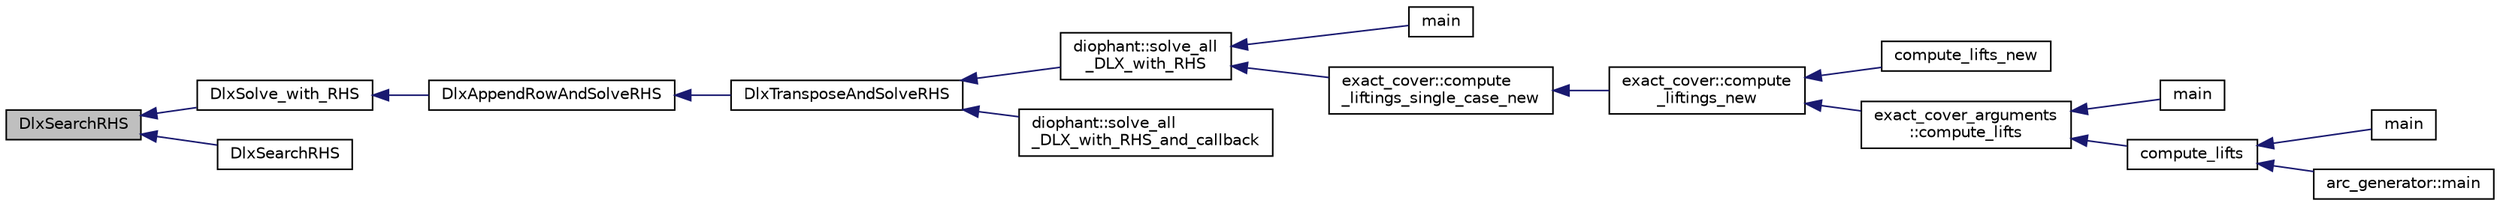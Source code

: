 digraph "DlxSearchRHS"
{
  edge [fontname="Helvetica",fontsize="10",labelfontname="Helvetica",labelfontsize="10"];
  node [fontname="Helvetica",fontsize="10",shape=record];
  rankdir="LR";
  Node338 [label="DlxSearchRHS",height=0.2,width=0.4,color="black", fillcolor="grey75", style="filled", fontcolor="black"];
  Node338 -> Node339 [dir="back",color="midnightblue",fontsize="10",style="solid",fontname="Helvetica"];
  Node339 [label="DlxSolve_with_RHS",height=0.2,width=0.4,color="black", fillcolor="white", style="filled",URL="$da/dd4/solvers_8h.html#aec13478e5d66be625ce3d4683e338d18"];
  Node339 -> Node340 [dir="back",color="midnightblue",fontsize="10",style="solid",fontname="Helvetica"];
  Node340 [label="DlxAppendRowAndSolveRHS",height=0.2,width=0.4,color="black", fillcolor="white", style="filled",URL="$da/dd4/solvers_8h.html#a799f4f346746fa1a5cc1367db9495f20"];
  Node340 -> Node341 [dir="back",color="midnightblue",fontsize="10",style="solid",fontname="Helvetica"];
  Node341 [label="DlxTransposeAndSolveRHS",height=0.2,width=0.4,color="black", fillcolor="white", style="filled",URL="$da/dd4/solvers_8h.html#ae4b7ea72e7db2005606be60f7fd70b94"];
  Node341 -> Node342 [dir="back",color="midnightblue",fontsize="10",style="solid",fontname="Helvetica"];
  Node342 [label="diophant::solve_all\l_DLX_with_RHS",height=0.2,width=0.4,color="black", fillcolor="white", style="filled",URL="$d7/d9c/classdiophant.html#a6423b067628b3caa1a6d2063ee803fac"];
  Node342 -> Node343 [dir="back",color="midnightblue",fontsize="10",style="solid",fontname="Helvetica"];
  Node343 [label="main",height=0.2,width=0.4,color="black", fillcolor="white", style="filled",URL="$dc/dbc/solve__diophant_8_c.html#a3c04138a5bfe5d72780bb7e82a18e627"];
  Node342 -> Node344 [dir="back",color="midnightblue",fontsize="10",style="solid",fontname="Helvetica"];
  Node344 [label="exact_cover::compute\l_liftings_single_case_new",height=0.2,width=0.4,color="black", fillcolor="white", style="filled",URL="$df/d94/classexact__cover.html#ab111dd375f84d6f60ec7edeb2b18523e"];
  Node344 -> Node345 [dir="back",color="midnightblue",fontsize="10",style="solid",fontname="Helvetica"];
  Node345 [label="exact_cover::compute\l_liftings_new",height=0.2,width=0.4,color="black", fillcolor="white", style="filled",URL="$df/d94/classexact__cover.html#a1438b5e280f85abcabeb7f68eeabb72b"];
  Node345 -> Node346 [dir="back",color="midnightblue",fontsize="10",style="solid",fontname="Helvetica"];
  Node346 [label="compute_lifts_new",height=0.2,width=0.4,color="black", fillcolor="white", style="filled",URL="$d0/d76/tl__algebra__and__number__theory_8h.html#a7572cd3732ca8df324632282e9002dc4"];
  Node345 -> Node347 [dir="back",color="midnightblue",fontsize="10",style="solid",fontname="Helvetica"];
  Node347 [label="exact_cover_arguments\l::compute_lifts",height=0.2,width=0.4,color="black", fillcolor="white", style="filled",URL="$d3/dae/classexact__cover__arguments.html#ab0cdb09a17201c89aa9f83bd511dbbf7"];
  Node347 -> Node348 [dir="back",color="midnightblue",fontsize="10",style="solid",fontname="Helvetica"];
  Node348 [label="main",height=0.2,width=0.4,color="black", fillcolor="white", style="filled",URL="$dc/df8/spread__classify_8_c.html#a217dbf8b442f20279ea00b898af96f52"];
  Node347 -> Node349 [dir="back",color="midnightblue",fontsize="10",style="solid",fontname="Helvetica"];
  Node349 [label="compute_lifts",height=0.2,width=0.4,color="black", fillcolor="white", style="filled",URL="$d0/d76/tl__algebra__and__number__theory_8h.html#a82fe3b66a6f9d9075eb8847d7bfe556b"];
  Node349 -> Node350 [dir="back",color="midnightblue",fontsize="10",style="solid",fontname="Helvetica"];
  Node350 [label="main",height=0.2,width=0.4,color="black", fillcolor="white", style="filled",URL="$d1/d5e/blt__main_8_c.html#a217dbf8b442f20279ea00b898af96f52"];
  Node349 -> Node351 [dir="back",color="midnightblue",fontsize="10",style="solid",fontname="Helvetica"];
  Node351 [label="arc_generator::main",height=0.2,width=0.4,color="black", fillcolor="white", style="filled",URL="$d4/d21/classarc__generator.html#ad80140b51b165dad1fe6ab232be7829a"];
  Node341 -> Node352 [dir="back",color="midnightblue",fontsize="10",style="solid",fontname="Helvetica"];
  Node352 [label="diophant::solve_all\l_DLX_with_RHS_and_callback",height=0.2,width=0.4,color="black", fillcolor="white", style="filled",URL="$d7/d9c/classdiophant.html#acdd512e26ee214803439e24f24fd9805"];
  Node338 -> Node353 [dir="back",color="midnightblue",fontsize="10",style="solid",fontname="Helvetica"];
  Node353 [label="DlxSearchRHS",height=0.2,width=0.4,color="black", fillcolor="white", style="filled",URL="$da/dd4/solvers_8h.html#ad196228f899b200841dda5ec96f75214"];
}
